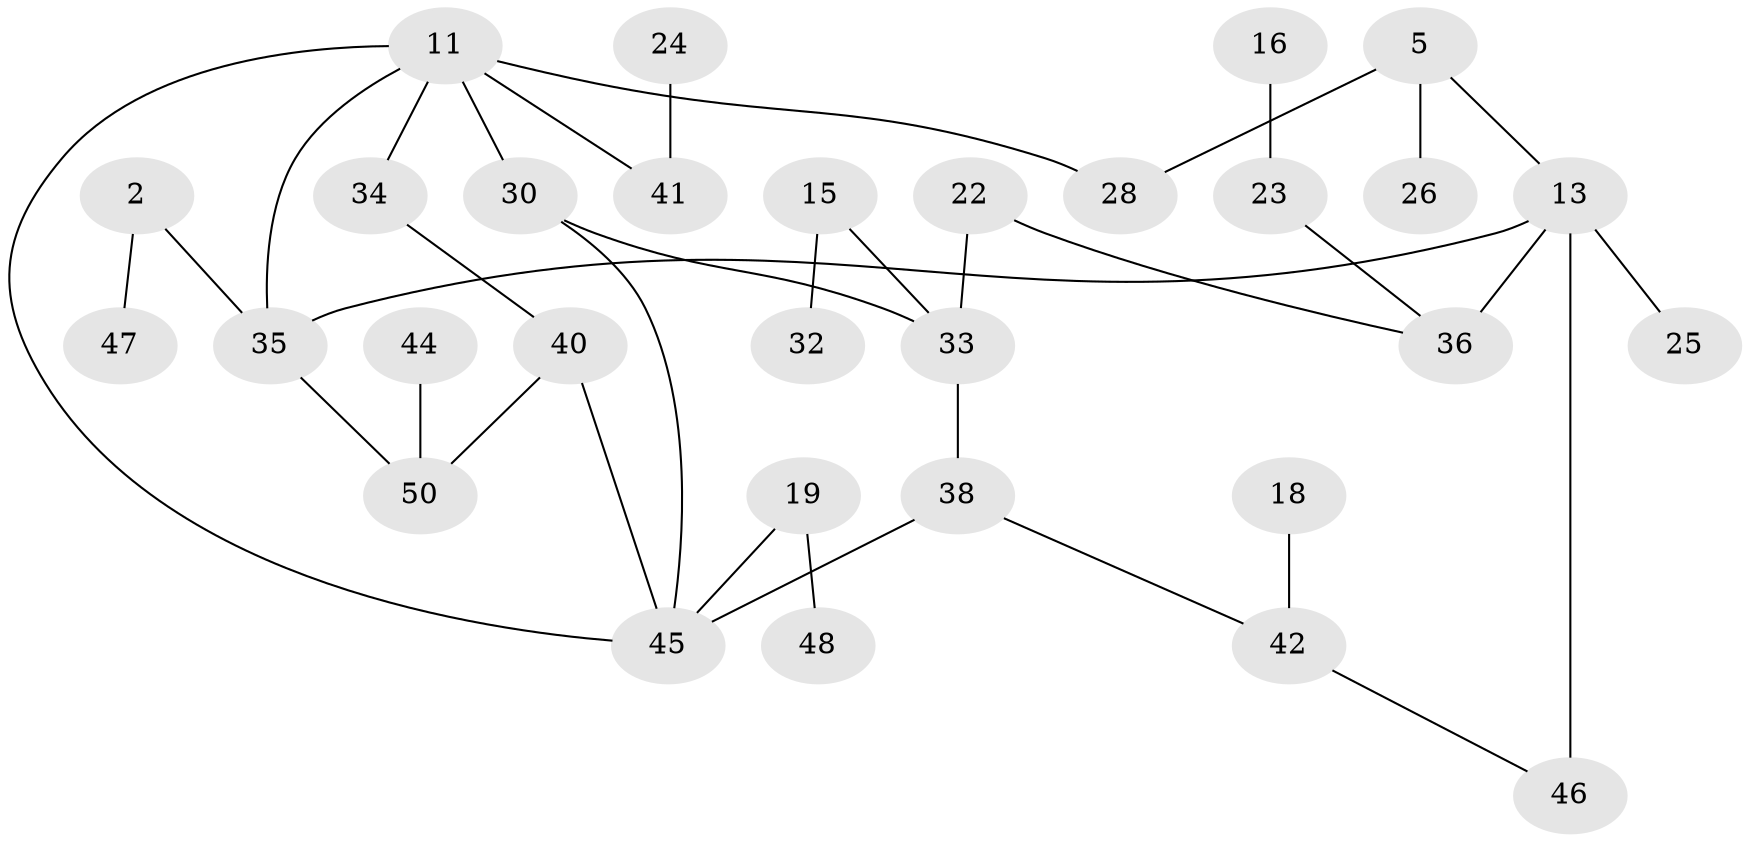 // original degree distribution, {2: 0.28, 1: 0.34, 0: 0.14, 3: 0.18, 7: 0.01, 8: 0.01, 5: 0.03, 4: 0.01}
// Generated by graph-tools (version 1.1) at 2025/00/03/09/25 03:00:49]
// undirected, 30 vertices, 36 edges
graph export_dot {
graph [start="1"]
  node [color=gray90,style=filled];
  2;
  5;
  11;
  13;
  15;
  16;
  18;
  19;
  22;
  23;
  24;
  25;
  26;
  28;
  30;
  32;
  33;
  34;
  35;
  36;
  38;
  40;
  41;
  42;
  44;
  45;
  46;
  47;
  48;
  50;
  2 -- 35 [weight=1.0];
  2 -- 47 [weight=1.0];
  5 -- 13 [weight=1.0];
  5 -- 26 [weight=1.0];
  5 -- 28 [weight=1.0];
  11 -- 28 [weight=1.0];
  11 -- 30 [weight=1.0];
  11 -- 34 [weight=1.0];
  11 -- 35 [weight=1.0];
  11 -- 41 [weight=1.0];
  11 -- 45 [weight=1.0];
  13 -- 25 [weight=1.0];
  13 -- 35 [weight=1.0];
  13 -- 36 [weight=3.0];
  13 -- 46 [weight=2.0];
  15 -- 32 [weight=1.0];
  15 -- 33 [weight=1.0];
  16 -- 23 [weight=1.0];
  18 -- 42 [weight=1.0];
  19 -- 45 [weight=1.0];
  19 -- 48 [weight=1.0];
  22 -- 33 [weight=1.0];
  22 -- 36 [weight=1.0];
  23 -- 36 [weight=1.0];
  24 -- 41 [weight=1.0];
  30 -- 33 [weight=1.0];
  30 -- 45 [weight=1.0];
  33 -- 38 [weight=1.0];
  34 -- 40 [weight=1.0];
  35 -- 50 [weight=1.0];
  38 -- 42 [weight=1.0];
  38 -- 45 [weight=1.0];
  40 -- 45 [weight=1.0];
  40 -- 50 [weight=1.0];
  42 -- 46 [weight=1.0];
  44 -- 50 [weight=1.0];
}
